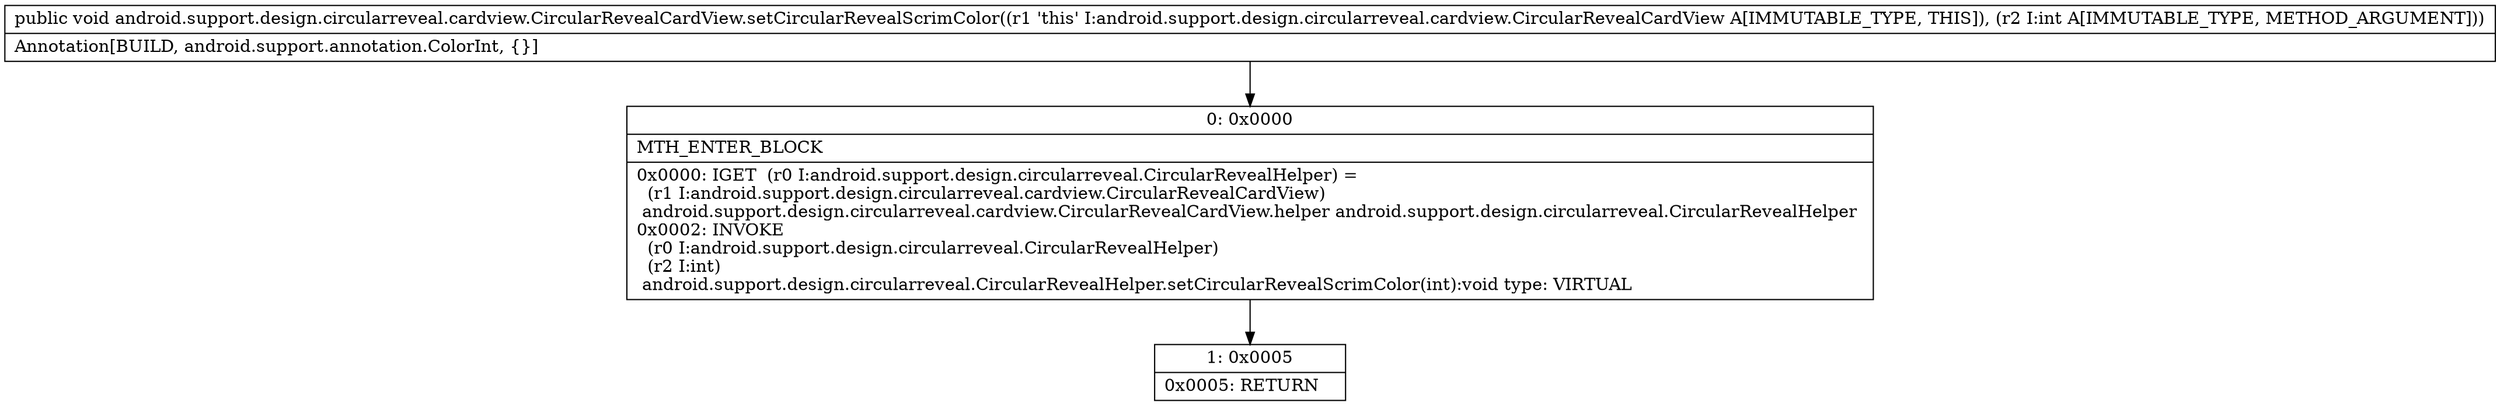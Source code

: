 digraph "CFG forandroid.support.design.circularreveal.cardview.CircularRevealCardView.setCircularRevealScrimColor(I)V" {
Node_0 [shape=record,label="{0\:\ 0x0000|MTH_ENTER_BLOCK\l|0x0000: IGET  (r0 I:android.support.design.circularreveal.CircularRevealHelper) = \l  (r1 I:android.support.design.circularreveal.cardview.CircularRevealCardView)\l android.support.design.circularreveal.cardview.CircularRevealCardView.helper android.support.design.circularreveal.CircularRevealHelper \l0x0002: INVOKE  \l  (r0 I:android.support.design.circularreveal.CircularRevealHelper)\l  (r2 I:int)\l android.support.design.circularreveal.CircularRevealHelper.setCircularRevealScrimColor(int):void type: VIRTUAL \l}"];
Node_1 [shape=record,label="{1\:\ 0x0005|0x0005: RETURN   \l}"];
MethodNode[shape=record,label="{public void android.support.design.circularreveal.cardview.CircularRevealCardView.setCircularRevealScrimColor((r1 'this' I:android.support.design.circularreveal.cardview.CircularRevealCardView A[IMMUTABLE_TYPE, THIS]), (r2 I:int A[IMMUTABLE_TYPE, METHOD_ARGUMENT]))  | Annotation[BUILD, android.support.annotation.ColorInt, \{\}]\l}"];
MethodNode -> Node_0;
Node_0 -> Node_1;
}

